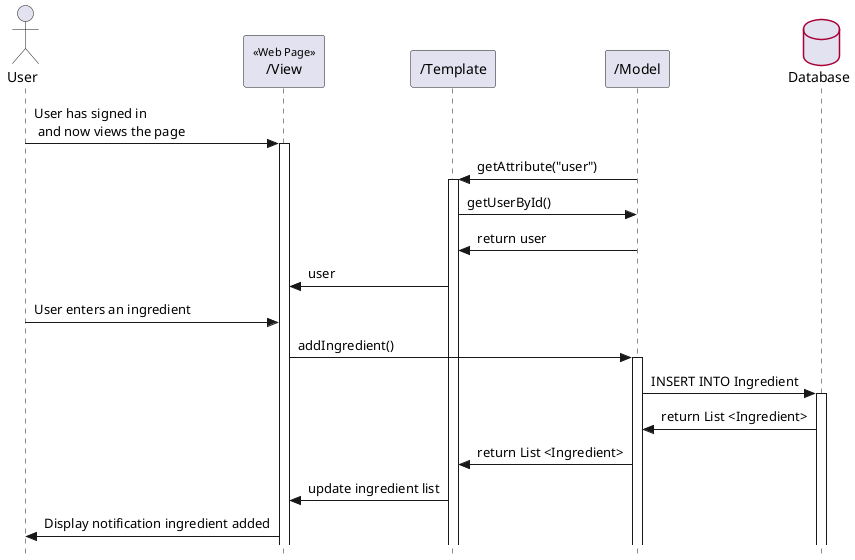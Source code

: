 @startuml customerViewsProductPage

' === Style Tweaks ===

skinparam {
  Style StrictUML
  RoundCorner 5
  ParticipantPadding 10
  Padding 2
  SequenceStereotype {
    Font {
      Size 11
      Style plain
    }
  }
  Database {
	BorderColor #A80036
  }
}


' === Actors / Participants

actor "User" as user
participant "/View" as view << Web Page >>
participant "/Template" as template
participant "/Model" as model 
database "Database" as db


' === Interactions ===

user -> view++ : User has signed in\n and now views the page

model -> template++ : getAttribute("user")
template -> model : getUserById()
model -> template : return user
template -> view : user


user -> view : User enters an ingredient
view -> model++ : addIngredient()
model -> db++ : INSERT INTO Ingredient
db -> model : return List <Ingredient>
model -> template : return List <Ingredient>
template -> view : update ingredient list

view -> user : Display notification ingredient added


@enduml